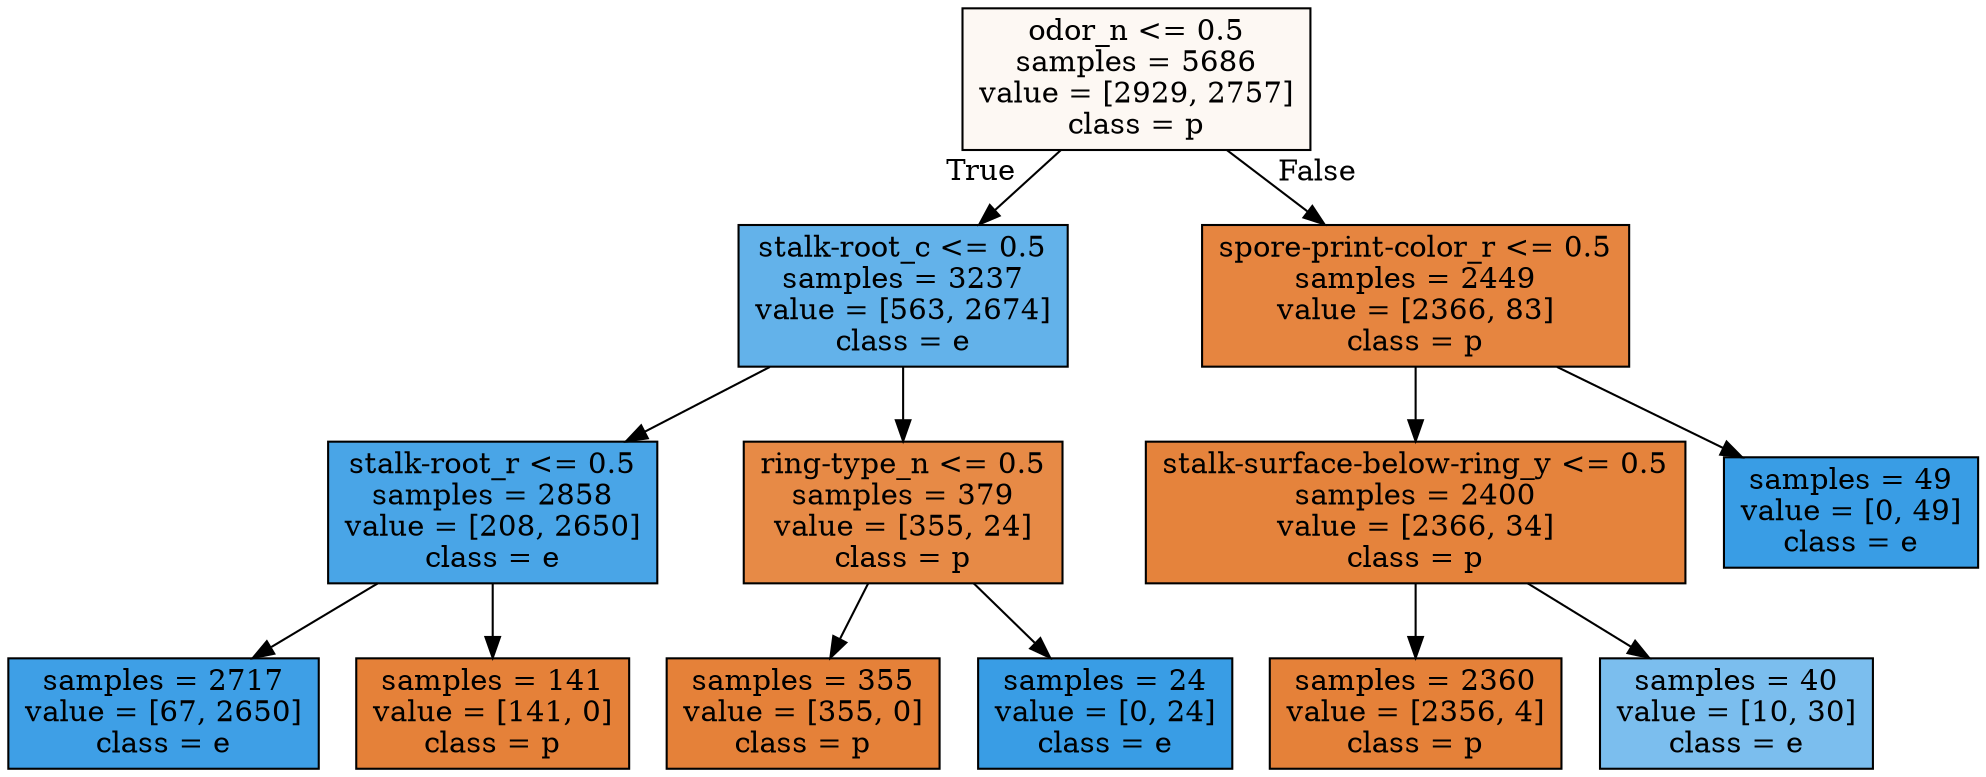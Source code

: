 digraph Tree {
node [shape=box, style="filled", color="black"] ;
0 [label="odor_n <= 0.5\nsamples = 5686\nvalue = [2929, 2757]\nclass = p", fillcolor="#fdf8f3"] ;
1 [label="stalk-root_c <= 0.5\nsamples = 3237\nvalue = [563, 2674]\nclass = e", fillcolor="#63b2ea"] ;
0 -> 1 [labeldistance=2.5, labelangle=45, headlabel="True"] ;
2 [label="stalk-root_r <= 0.5\nsamples = 2858\nvalue = [208, 2650]\nclass = e", fillcolor="#49a5e7"] ;
1 -> 2 ;
3 [label="samples = 2717\nvalue = [67, 2650]\nclass = e", fillcolor="#3e9fe6"] ;
2 -> 3 ;
4 [label="samples = 141\nvalue = [141, 0]\nclass = p", fillcolor="#e58139"] ;
2 -> 4 ;
5 [label="ring-type_n <= 0.5\nsamples = 379\nvalue = [355, 24]\nclass = p", fillcolor="#e78a46"] ;
1 -> 5 ;
6 [label="samples = 355\nvalue = [355, 0]\nclass = p", fillcolor="#e58139"] ;
5 -> 6 ;
7 [label="samples = 24\nvalue = [0, 24]\nclass = e", fillcolor="#399de5"] ;
5 -> 7 ;
8 [label="spore-print-color_r <= 0.5\nsamples = 2449\nvalue = [2366, 83]\nclass = p", fillcolor="#e68540"] ;
0 -> 8 [labeldistance=2.5, labelangle=-45, headlabel="False"] ;
9 [label="stalk-surface-below-ring_y <= 0.5\nsamples = 2400\nvalue = [2366, 34]\nclass = p", fillcolor="#e5833c"] ;
8 -> 9 ;
10 [label="samples = 2360\nvalue = [2356, 4]\nclass = p", fillcolor="#e58139"] ;
9 -> 10 ;
11 [label="samples = 40\nvalue = [10, 30]\nclass = e", fillcolor="#7bbeee"] ;
9 -> 11 ;
12 [label="samples = 49\nvalue = [0, 49]\nclass = e", fillcolor="#399de5"] ;
8 -> 12 ;
}